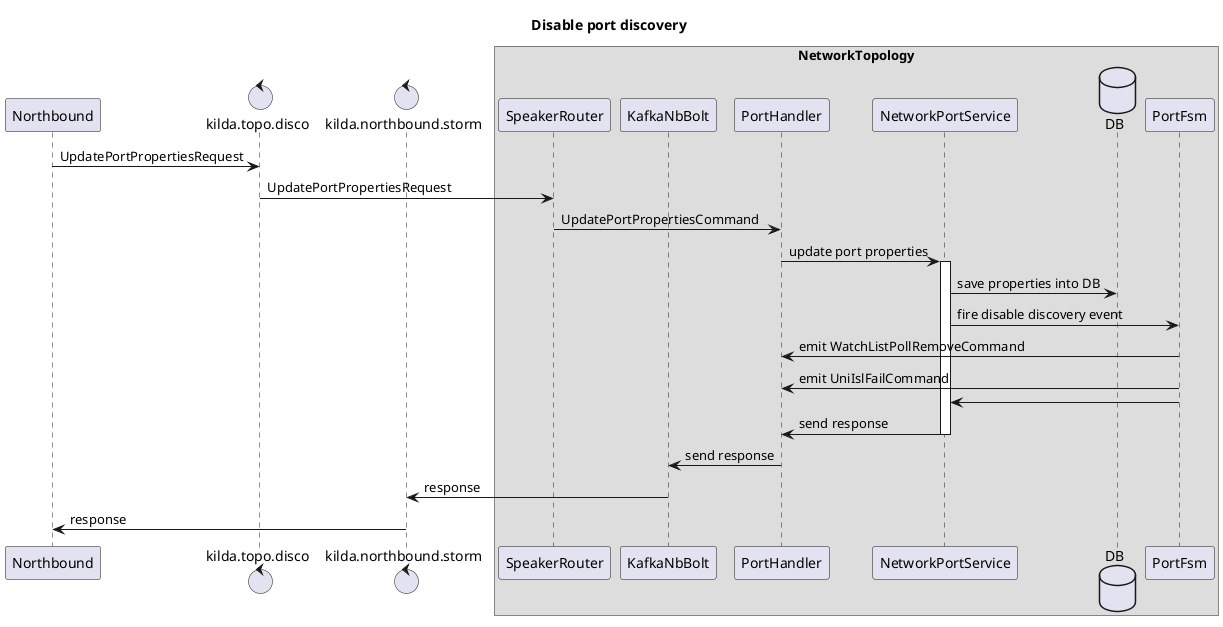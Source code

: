 @startuml
title Disable port discovery

participant Northbound as NB
control kilda.topo.disco as DI
control kilda.northbound.storm as NBT
box NetworkTopology
participant SpeakerRouter as SR
participant KafkaNbBolt as KNB
participant PortHandler as PH
participant NetworkPortService as NPS
database DB
participant PortFsm as PFSM
end box

NB -> DI : UpdatePortPropertiesRequest
DI -> SR : UpdatePortPropertiesRequest
SR -> PH : UpdatePortPropertiesCommand
PH -> NPS : update port properties
activate NPS
NPS -> DB : save properties into DB
NPS -> PFSM : fire disable discovery event
PFSM -> PH : emit WatchListPollRemoveCommand
PFSM -> PH : emit UniIslFailCommand
PFSM -> NPS :
NPS -> PH : send response
deactivate NPS
PH -> KNB : send response
KNB -> NBT : response
NBT -> NB : response
@enduml
